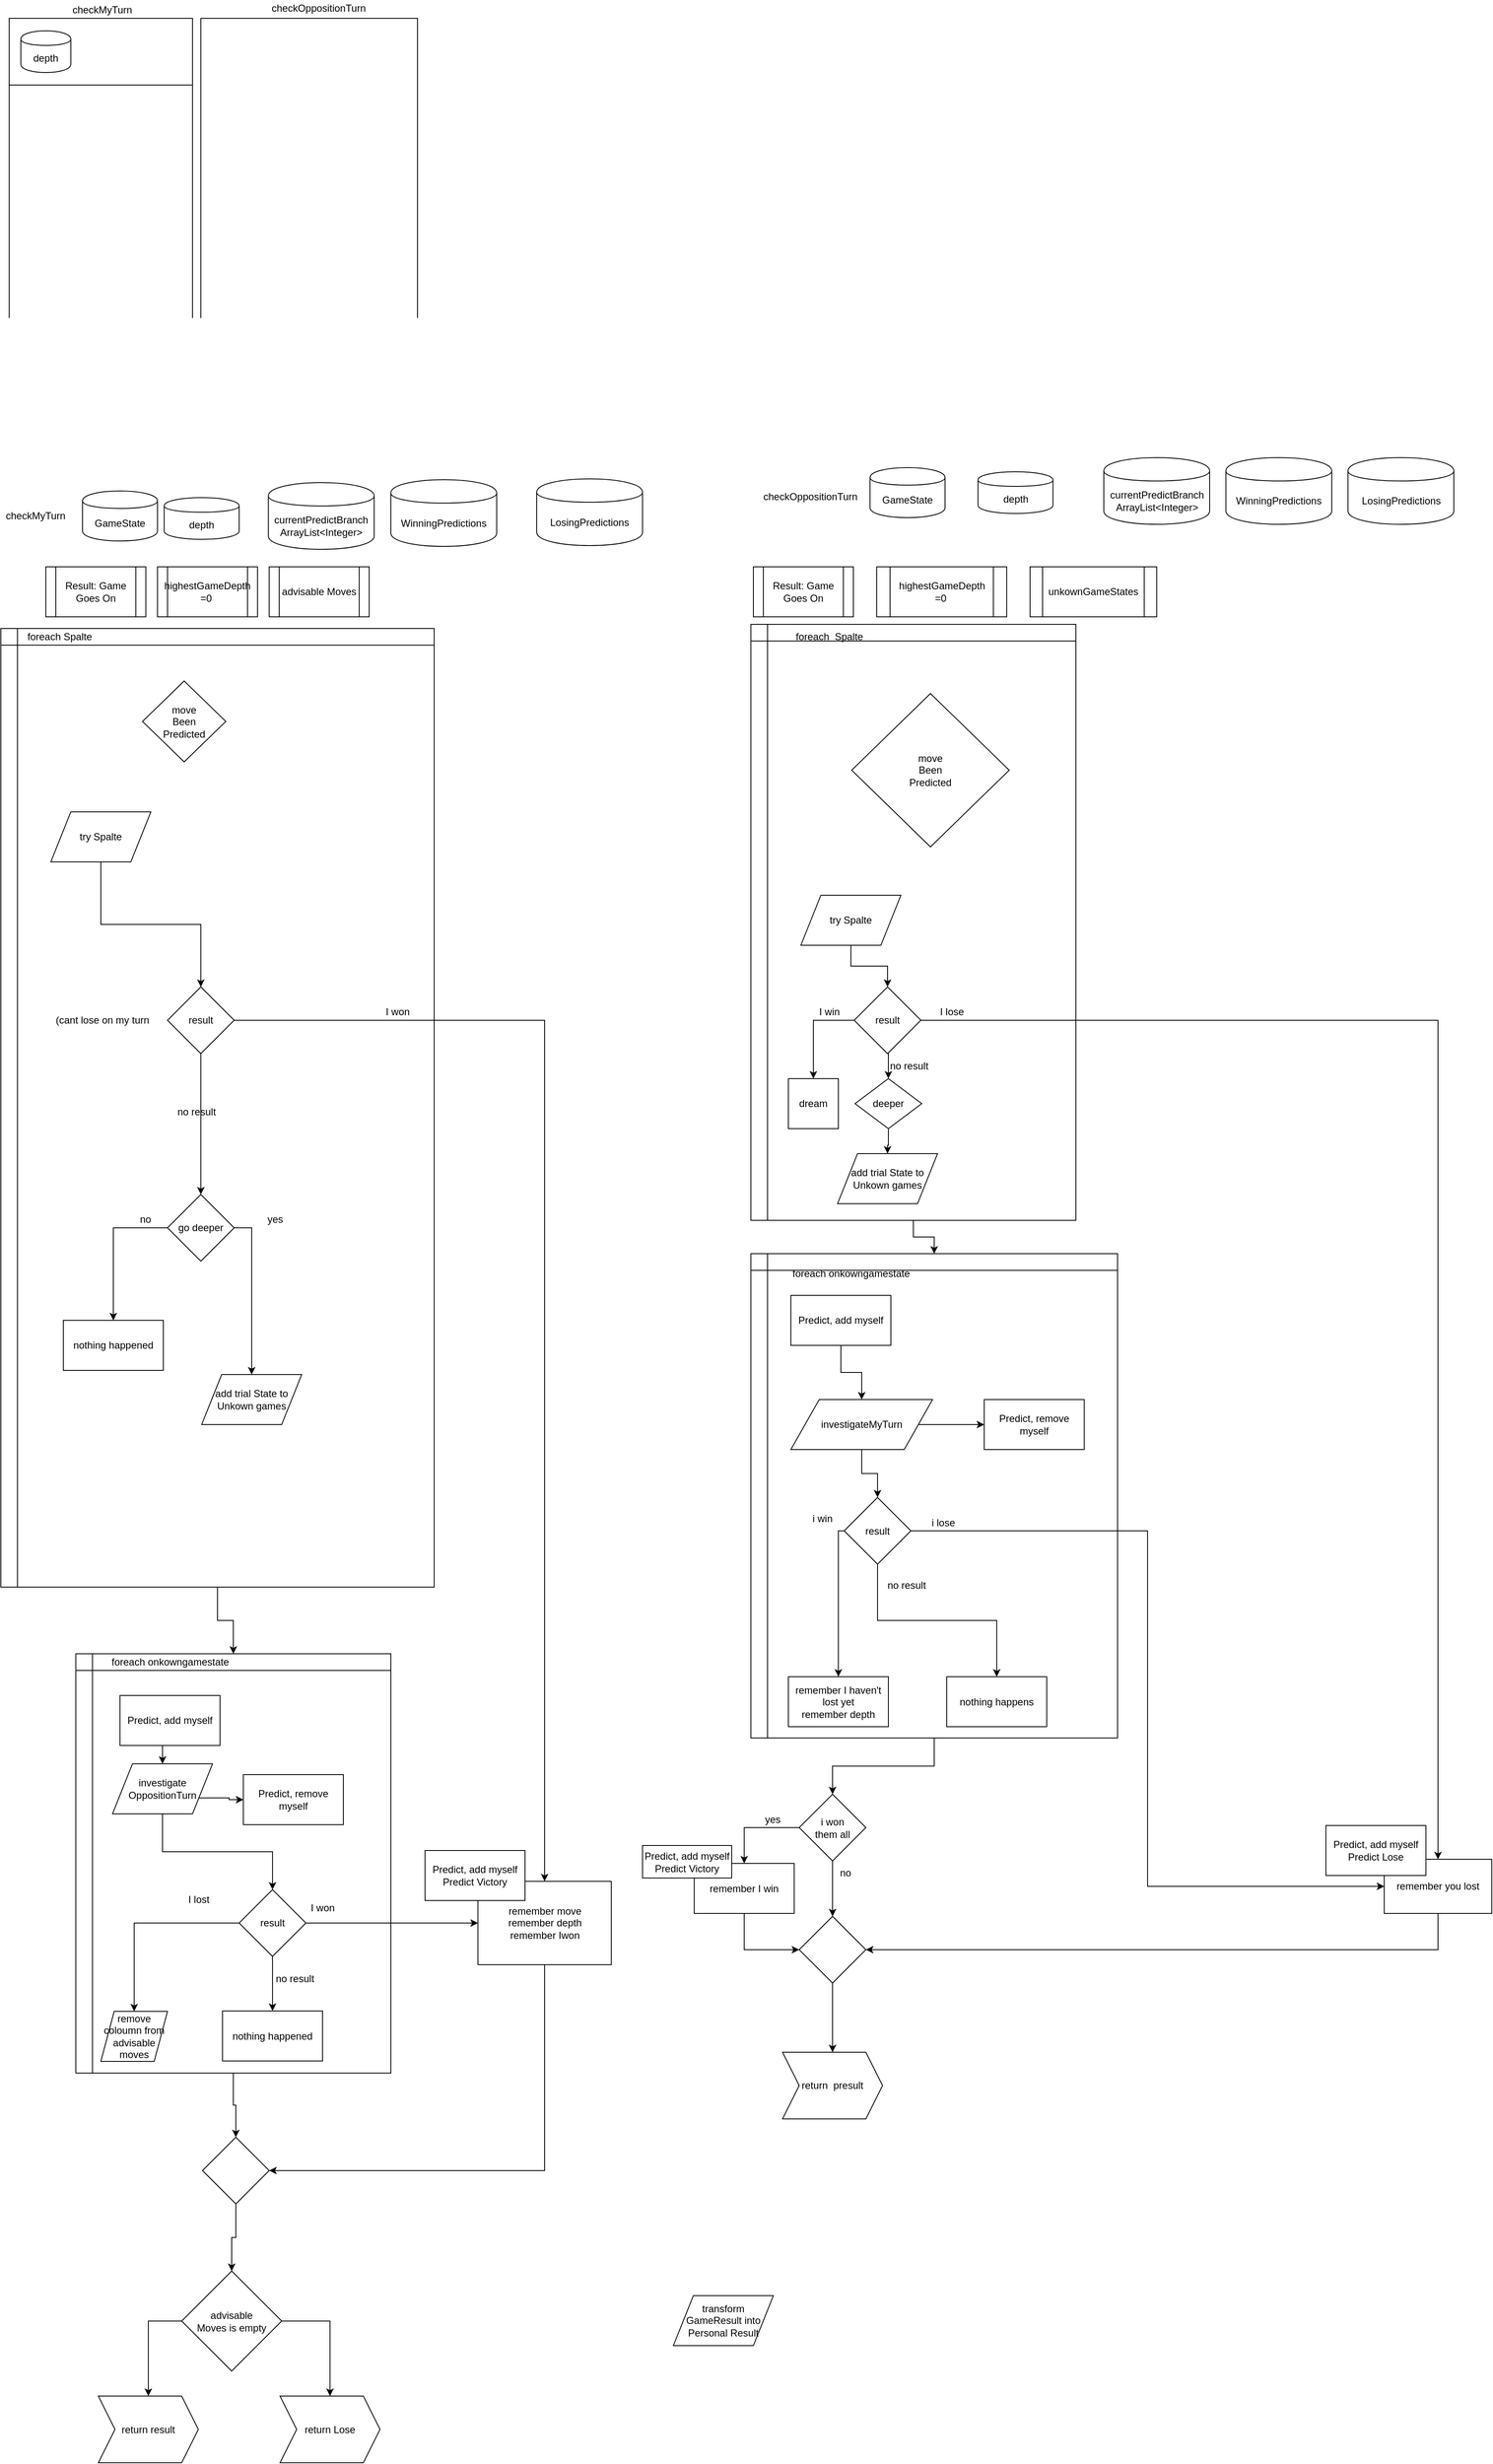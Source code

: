 <mxfile pages="1" version="11.2.5" type="device"><diagram id="gShisZ5ifkWp7L27cDCV" name="Page-1"><mxGraphModel dx="1806" dy="2019" grid="1" gridSize="10" guides="1" tooltips="1" connect="1" arrows="1" fold="1" page="1" pageScale="1" pageWidth="827" pageHeight="1169" math="0" shadow="0"><root><mxCell id="0"/><mxCell id="1" parent="0"/><mxCell id="UucRKfLBsHCbSjDMHjQo-34" style="edgeStyle=orthogonalEdgeStyle;rounded=0;orthogonalLoop=1;jettySize=auto;html=1;exitX=0.5;exitY=1;exitDx=0;exitDy=0;entryX=0.5;entryY=0;entryDx=0;entryDy=0;" edge="1" parent="1" source="UucRKfLBsHCbSjDMHjQo-25" target="UucRKfLBsHCbSjDMHjQo-32"><mxGeometry relative="1" as="geometry"/></mxCell><mxCell id="UucRKfLBsHCbSjDMHjQo-25" value="" style="shape=internalStorage;whiteSpace=wrap;html=1;backgroundOutline=1;" vertex="1" parent="1"><mxGeometry x="110" y="1640" width="378" height="503" as="geometry"/></mxCell><mxCell id="Svdsui_09YcRV4RlgcYX-1" value="" style="rounded=0;whiteSpace=wrap;html=1;" parent="1" vertex="1"><mxGeometry x="30" y="-322" width="220" height="400" as="geometry"/></mxCell><mxCell id="Svdsui_09YcRV4RlgcYX-6" value="" style="rounded=0;whiteSpace=wrap;html=1;" parent="1" vertex="1"><mxGeometry x="30" y="-322" width="220" height="80" as="geometry"/></mxCell><mxCell id="Svdsui_09YcRV4RlgcYX-2" value="" style="rounded=0;whiteSpace=wrap;html=1;" parent="1" vertex="1"><mxGeometry x="260" y="-322" width="260" height="400" as="geometry"/></mxCell><mxCell id="Svdsui_09YcRV4RlgcYX-3" value="checkMyTurn" style="text;html=1;resizable=0;points=[];autosize=1;align=left;verticalAlign=top;spacingTop=-4;" parent="1" vertex="1"><mxGeometry x="104" y="-342" width="90" height="20" as="geometry"/></mxCell><mxCell id="Svdsui_09YcRV4RlgcYX-4" value="checkOppositionTurn" style="text;html=1;resizable=0;points=[];autosize=1;align=left;verticalAlign=top;spacingTop=-4;" parent="1" vertex="1"><mxGeometry x="343" y="-344" width="130" height="20" as="geometry"/></mxCell><mxCell id="Svdsui_09YcRV4RlgcYX-5" value="depth" style="shape=cylinder;whiteSpace=wrap;html=1;boundedLbl=1;backgroundOutline=1;" parent="1" vertex="1"><mxGeometry x="44" y="-307" width="60" height="50" as="geometry"/></mxCell><mxCell id="Svdsui_09YcRV4RlgcYX-7" value="checkOppositionTurn" style="text;html=1;resizable=0;points=[];autosize=1;align=left;verticalAlign=top;spacingTop=-4;" parent="1" vertex="1"><mxGeometry x="933" y="242" width="130" height="20" as="geometry"/></mxCell><mxCell id="UucRKfLBsHCbSjDMHjQo-38" style="edgeStyle=orthogonalEdgeStyle;rounded=0;orthogonalLoop=1;jettySize=auto;html=1;exitX=0.5;exitY=1;exitDx=0;exitDy=0;entryX=0.5;entryY=0;entryDx=0;entryDy=0;" edge="1" parent="1" source="Svdsui_09YcRV4RlgcYX-8" target="UucRKfLBsHCbSjDMHjQo-25"><mxGeometry relative="1" as="geometry"/></mxCell><mxCell id="Svdsui_09YcRV4RlgcYX-8" value="" style="shape=internalStorage;whiteSpace=wrap;html=1;backgroundOutline=1;" parent="1" vertex="1"><mxGeometry x="20" y="410" width="520" height="1150" as="geometry"/></mxCell><mxCell id="Svdsui_09YcRV4RlgcYX-9" value="foreach Spalte" style="text;html=1;resizable=0;points=[];autosize=1;align=left;verticalAlign=top;spacingTop=-4;" parent="1" vertex="1"><mxGeometry x="50" y="410" width="90" height="20" as="geometry"/></mxCell><mxCell id="Svdsui_09YcRV4RlgcYX-11" value="GameState" style="shape=cylinder;whiteSpace=wrap;html=1;boundedLbl=1;backgroundOutline=1;" parent="1" vertex="1"><mxGeometry x="118" y="245" width="90" height="60" as="geometry"/></mxCell><mxCell id="Svdsui_09YcRV4RlgcYX-12" value="depth" style="shape=cylinder;whiteSpace=wrap;html=1;boundedLbl=1;backgroundOutline=1;" parent="1" vertex="1"><mxGeometry x="216" y="253" width="90" height="50" as="geometry"/></mxCell><mxCell id="Svdsui_09YcRV4RlgcYX-24" style="edgeStyle=orthogonalEdgeStyle;rounded=0;orthogonalLoop=1;jettySize=auto;html=1;exitX=0.5;exitY=1;exitDx=0;exitDy=0;entryX=0.5;entryY=0;entryDx=0;entryDy=0;" parent="1" source="Svdsui_09YcRV4RlgcYX-13" target="Svdsui_09YcRV4RlgcYX-14" edge="1"><mxGeometry relative="1" as="geometry"/></mxCell><mxCell id="Svdsui_09YcRV4RlgcYX-13" value="try Spalte" style="shape=parallelogram;perimeter=parallelogramPerimeter;whiteSpace=wrap;html=1;" parent="1" vertex="1"><mxGeometry x="80" y="630" width="120" height="60" as="geometry"/></mxCell><mxCell id="Svdsui_09YcRV4RlgcYX-22" style="edgeStyle=orthogonalEdgeStyle;rounded=0;orthogonalLoop=1;jettySize=auto;html=1;exitX=0.5;exitY=1;exitDx=0;exitDy=0;" parent="1" source="Svdsui_09YcRV4RlgcYX-14" target="Svdsui_09YcRV4RlgcYX-25" edge="1"><mxGeometry relative="1" as="geometry"><mxPoint x="260" y="1090" as="targetPoint"/></mxGeometry></mxCell><mxCell id="UucRKfLBsHCbSjDMHjQo-37" style="edgeStyle=orthogonalEdgeStyle;rounded=0;orthogonalLoop=1;jettySize=auto;html=1;exitX=1;exitY=0.5;exitDx=0;exitDy=0;" edge="1" parent="1" source="Svdsui_09YcRV4RlgcYX-14" target="UucRKfLBsHCbSjDMHjQo-27"><mxGeometry relative="1" as="geometry"/></mxCell><mxCell id="Svdsui_09YcRV4RlgcYX-14" value="result" style="rhombus;whiteSpace=wrap;html=1;" parent="1" vertex="1"><mxGeometry x="220" y="840" width="80" height="80" as="geometry"/></mxCell><mxCell id="Svdsui_09YcRV4RlgcYX-17" value="I won" style="text;html=1;resizable=0;points=[];autosize=1;align=left;verticalAlign=top;spacingTop=-4;" parent="1" vertex="1"><mxGeometry x="480" y="860" width="40" height="20" as="geometry"/></mxCell><mxCell id="Svdsui_09YcRV4RlgcYX-21" value="(cant lose on my turn" style="text;html=1;resizable=0;points=[];autosize=1;align=left;verticalAlign=top;spacingTop=-4;" parent="1" vertex="1"><mxGeometry x="84" y="870" width="130" height="20" as="geometry"/></mxCell><mxCell id="Svdsui_09YcRV4RlgcYX-23" value="no result" style="text;html=1;resizable=0;points=[];autosize=1;align=left;verticalAlign=top;spacingTop=-4;" parent="1" vertex="1"><mxGeometry x="230" y="980" width="60" height="20" as="geometry"/></mxCell><mxCell id="Svdsui_09YcRV4RlgcYX-29" style="edgeStyle=orthogonalEdgeStyle;rounded=0;orthogonalLoop=1;jettySize=auto;html=1;exitX=0;exitY=0.5;exitDx=0;exitDy=0;entryX=0.5;entryY=0;entryDx=0;entryDy=0;" parent="1" source="Svdsui_09YcRV4RlgcYX-25" target="Svdsui_09YcRV4RlgcYX-28" edge="1"><mxGeometry relative="1" as="geometry"/></mxCell><mxCell id="UucRKfLBsHCbSjDMHjQo-24" style="edgeStyle=orthogonalEdgeStyle;rounded=0;orthogonalLoop=1;jettySize=auto;html=1;exitX=1;exitY=0.5;exitDx=0;exitDy=0;entryX=0.5;entryY=0;entryDx=0;entryDy=0;" edge="1" parent="1" source="Svdsui_09YcRV4RlgcYX-25" target="UucRKfLBsHCbSjDMHjQo-23"><mxGeometry relative="1" as="geometry"/></mxCell><mxCell id="Svdsui_09YcRV4RlgcYX-25" value="go deeper" style="rhombus;whiteSpace=wrap;html=1;" parent="1" vertex="1"><mxGeometry x="220" y="1089" width="80" height="80" as="geometry"/></mxCell><mxCell id="Svdsui_09YcRV4RlgcYX-27" value="no" style="text;html=1;resizable=0;points=[];autosize=1;align=left;verticalAlign=top;spacingTop=-4;" parent="1" vertex="1"><mxGeometry x="185" y="1109" width="30" height="20" as="geometry"/></mxCell><mxCell id="Svdsui_09YcRV4RlgcYX-28" value="nothing happened" style="rounded=0;whiteSpace=wrap;html=1;" parent="1" vertex="1"><mxGeometry x="95" y="1240" width="120" height="60" as="geometry"/></mxCell><mxCell id="Svdsui_09YcRV4RlgcYX-32" value="yes" style="text;html=1;resizable=0;points=[];autosize=1;align=left;verticalAlign=top;spacingTop=-4;" parent="1" vertex="1"><mxGeometry x="338" y="1109" width="30" height="20" as="geometry"/></mxCell><mxCell id="Svdsui_09YcRV4RlgcYX-38" value="remove coloumn from advisable moves" style="shape=parallelogram;perimeter=parallelogramPerimeter;whiteSpace=wrap;html=1;" parent="1" vertex="1"><mxGeometry x="140" y="2069" width="80" height="60" as="geometry"/></mxCell><mxCell id="Svdsui_09YcRV4RlgcYX-46" value="transform GameResult into&lt;br&gt;Personal Result" style="shape=parallelogram;perimeter=parallelogramPerimeter;whiteSpace=wrap;html=1;" parent="1" vertex="1"><mxGeometry x="827" y="2410" width="120" height="60" as="geometry"/></mxCell><mxCell id="Svdsui_09YcRV4RlgcYX-47" value="Result: Game Goes On" style="shape=process;whiteSpace=wrap;html=1;backgroundOutline=1;" parent="1" vertex="1"><mxGeometry x="74" y="336" width="120" height="60" as="geometry"/></mxCell><mxCell id="Svdsui_09YcRV4RlgcYX-48" value="advisable Moves" style="shape=process;whiteSpace=wrap;html=1;backgroundOutline=1;" parent="1" vertex="1"><mxGeometry x="342" y="336" width="120" height="60" as="geometry"/></mxCell><mxCell id="Svdsui_09YcRV4RlgcYX-49" value="highestGameDepth =0&amp;nbsp;" style="shape=process;whiteSpace=wrap;html=1;backgroundOutline=1;" parent="1" vertex="1"><mxGeometry x="208" y="336" width="120" height="60" as="geometry"/></mxCell><mxCell id="Svdsui_09YcRV4RlgcYX-53" style="edgeStyle=orthogonalEdgeStyle;rounded=0;orthogonalLoop=1;jettySize=auto;html=1;exitX=1;exitY=0.5;exitDx=0;exitDy=0;entryX=0.5;entryY=0;entryDx=0;entryDy=0;" parent="1" source="Svdsui_09YcRV4RlgcYX-50" target="Svdsui_09YcRV4RlgcYX-52" edge="1"><mxGeometry relative="1" as="geometry"/></mxCell><mxCell id="Svdsui_09YcRV4RlgcYX-54" style="edgeStyle=orthogonalEdgeStyle;rounded=0;orthogonalLoop=1;jettySize=auto;html=1;exitX=0;exitY=0.5;exitDx=0;exitDy=0;" parent="1" source="Svdsui_09YcRV4RlgcYX-50" target="Svdsui_09YcRV4RlgcYX-51" edge="1"><mxGeometry relative="1" as="geometry"/></mxCell><mxCell id="Svdsui_09YcRV4RlgcYX-50" value="advisable&lt;br&gt;Moves is empty" style="rhombus;whiteSpace=wrap;html=1;" parent="1" vertex="1"><mxGeometry x="237" y="2380.5" width="120" height="120" as="geometry"/></mxCell><mxCell id="Svdsui_09YcRV4RlgcYX-51" value="return result" style="shape=step;perimeter=stepPerimeter;whiteSpace=wrap;html=1;fixedSize=1;" parent="1" vertex="1"><mxGeometry x="137" y="2530.5" width="120" height="80" as="geometry"/></mxCell><mxCell id="Svdsui_09YcRV4RlgcYX-52" value="return Lose" style="shape=step;perimeter=stepPerimeter;whiteSpace=wrap;html=1;fixedSize=1;" parent="1" vertex="1"><mxGeometry x="355" y="2530.5" width="120" height="80" as="geometry"/></mxCell><mxCell id="Svdsui_09YcRV4RlgcYX-59" value="checkMyTurn" style="text;html=1;resizable=0;points=[];autosize=1;align=left;verticalAlign=top;spacingTop=-4;" parent="1" vertex="1"><mxGeometry x="24" y="265" width="90" height="20" as="geometry"/></mxCell><mxCell id="Svdsui_09YcRV4RlgcYX-60" value="GameState" style="shape=cylinder;whiteSpace=wrap;html=1;boundedLbl=1;backgroundOutline=1;" parent="1" vertex="1"><mxGeometry x="1063" y="217" width="90" height="60" as="geometry"/></mxCell><mxCell id="Svdsui_09YcRV4RlgcYX-61" value="depth" style="shape=cylinder;whiteSpace=wrap;html=1;boundedLbl=1;backgroundOutline=1;" parent="1" vertex="1"><mxGeometry x="1192.5" y="222" width="90" height="50" as="geometry"/></mxCell><mxCell id="Svdsui_09YcRV4RlgcYX-62" value="Result: Game Goes On" style="shape=process;whiteSpace=wrap;html=1;backgroundOutline=1;" parent="1" vertex="1"><mxGeometry x="923" y="336" width="120" height="60" as="geometry"/></mxCell><mxCell id="Svdsui_09YcRV4RlgcYX-63" value="unkownGameStates" style="shape=process;whiteSpace=wrap;html=1;backgroundOutline=1;" parent="1" vertex="1"><mxGeometry x="1255" y="336" width="152" height="60" as="geometry"/></mxCell><mxCell id="Svdsui_09YcRV4RlgcYX-64" value="highestGameDepth =0&amp;nbsp;" style="shape=process;whiteSpace=wrap;html=1;backgroundOutline=1;" parent="1" vertex="1"><mxGeometry x="1071" y="336" width="156" height="60" as="geometry"/></mxCell><mxCell id="UucRKfLBsHCbSjDMHjQo-52" style="edgeStyle=orthogonalEdgeStyle;rounded=0;orthogonalLoop=1;jettySize=auto;html=1;exitX=0.5;exitY=1;exitDx=0;exitDy=0;" edge="1" parent="1" source="Svdsui_09YcRV4RlgcYX-65" target="Svdsui_09YcRV4RlgcYX-81"><mxGeometry relative="1" as="geometry"/></mxCell><mxCell id="Svdsui_09YcRV4RlgcYX-65" value="" style="shape=internalStorage;whiteSpace=wrap;html=1;backgroundOutline=1;" parent="1" vertex="1"><mxGeometry x="920" y="405" width="390" height="715" as="geometry"/></mxCell><mxCell id="Svdsui_09YcRV4RlgcYX-66" value="foreach&amp;nbsp; Spalte" style="text;html=1;resizable=0;points=[];autosize=1;align=left;verticalAlign=top;spacingTop=-4;" parent="1" vertex="1"><mxGeometry x="972" y="410" width="100" height="20" as="geometry"/></mxCell><mxCell id="Svdsui_09YcRV4RlgcYX-69" style="edgeStyle=orthogonalEdgeStyle;rounded=0;orthogonalLoop=1;jettySize=auto;html=1;exitX=0.5;exitY=1;exitDx=0;exitDy=0;entryX=0.5;entryY=0;entryDx=0;entryDy=0;" parent="1" source="Svdsui_09YcRV4RlgcYX-67" target="Svdsui_09YcRV4RlgcYX-68" edge="1"><mxGeometry relative="1" as="geometry"/></mxCell><mxCell id="Svdsui_09YcRV4RlgcYX-67" value="try Spalte" style="shape=parallelogram;perimeter=parallelogramPerimeter;whiteSpace=wrap;html=1;" parent="1" vertex="1"><mxGeometry x="980" y="730" width="120" height="60" as="geometry"/></mxCell><mxCell id="Svdsui_09YcRV4RlgcYX-75" style="edgeStyle=orthogonalEdgeStyle;rounded=0;orthogonalLoop=1;jettySize=auto;html=1;exitX=0;exitY=0.5;exitDx=0;exitDy=0;entryX=0.5;entryY=0;entryDx=0;entryDy=0;" parent="1" source="Svdsui_09YcRV4RlgcYX-68" target="Svdsui_09YcRV4RlgcYX-74" edge="1"><mxGeometry relative="1" as="geometry"/></mxCell><mxCell id="Svdsui_09YcRV4RlgcYX-78" style="edgeStyle=orthogonalEdgeStyle;rounded=0;orthogonalLoop=1;jettySize=auto;html=1;exitX=1;exitY=0.5;exitDx=0;exitDy=0;entryX=0.5;entryY=0;entryDx=0;entryDy=0;" parent="1" source="Svdsui_09YcRV4RlgcYX-68" target="Svdsui_09YcRV4RlgcYX-77" edge="1"><mxGeometry relative="1" as="geometry"/></mxCell><mxCell id="UucRKfLBsHCbSjDMHjQo-47" style="edgeStyle=orthogonalEdgeStyle;rounded=0;orthogonalLoop=1;jettySize=auto;html=1;exitX=0.5;exitY=1;exitDx=0;exitDy=0;entryX=0.5;entryY=0;entryDx=0;entryDy=0;" edge="1" parent="1" source="Svdsui_09YcRV4RlgcYX-68" target="UucRKfLBsHCbSjDMHjQo-46"><mxGeometry relative="1" as="geometry"/></mxCell><mxCell id="Svdsui_09YcRV4RlgcYX-68" value="result" style="rhombus;whiteSpace=wrap;html=1;" parent="1" vertex="1"><mxGeometry x="1044" y="840" width="80" height="80" as="geometry"/></mxCell><mxCell id="Svdsui_09YcRV4RlgcYX-70" value="add trial State to Unkown games" style="shape=parallelogram;perimeter=parallelogramPerimeter;whiteSpace=wrap;html=1;" parent="1" vertex="1"><mxGeometry x="1024" y="1040" width="120" height="60" as="geometry"/></mxCell><mxCell id="Svdsui_09YcRV4RlgcYX-72" value="no result" style="text;html=1;resizable=0;points=[];autosize=1;align=left;verticalAlign=top;spacingTop=-4;" parent="1" vertex="1"><mxGeometry x="1085" y="925" width="60" height="20" as="geometry"/></mxCell><mxCell id="Svdsui_09YcRV4RlgcYX-74" value="dream" style="whiteSpace=wrap;html=1;aspect=fixed;" parent="1" vertex="1"><mxGeometry x="965" y="950" width="60" height="60" as="geometry"/></mxCell><mxCell id="Svdsui_09YcRV4RlgcYX-76" value="I win" style="text;html=1;resizable=0;points=[];autosize=1;align=left;verticalAlign=top;spacingTop=-4;" parent="1" vertex="1"><mxGeometry x="1000" y="860" width="40" height="20" as="geometry"/></mxCell><mxCell id="UucRKfLBsHCbSjDMHjQo-50" style="edgeStyle=orthogonalEdgeStyle;rounded=0;orthogonalLoop=1;jettySize=auto;html=1;exitX=0.5;exitY=1;exitDx=0;exitDy=0;entryX=1;entryY=0.5;entryDx=0;entryDy=0;" edge="1" parent="1" source="Svdsui_09YcRV4RlgcYX-77" target="Svdsui_09YcRV4RlgcYX-112"><mxGeometry relative="1" as="geometry"/></mxCell><mxCell id="Svdsui_09YcRV4RlgcYX-77" value="remember you lost" style="rounded=0;whiteSpace=wrap;html=1;" parent="1" vertex="1"><mxGeometry x="1680" y="1886.5" width="129" height="65" as="geometry"/></mxCell><mxCell id="Svdsui_09YcRV4RlgcYX-79" value="I lose" style="text;html=1;resizable=0;points=[];autosize=1;align=left;verticalAlign=top;spacingTop=-4;" parent="1" vertex="1"><mxGeometry x="1145" y="860" width="40" height="20" as="geometry"/></mxCell><mxCell id="UucRKfLBsHCbSjDMHjQo-60" style="edgeStyle=orthogonalEdgeStyle;rounded=0;orthogonalLoop=1;jettySize=auto;html=1;exitX=0.5;exitY=1;exitDx=0;exitDy=0;entryX=0.5;entryY=0;entryDx=0;entryDy=0;" edge="1" parent="1" source="Svdsui_09YcRV4RlgcYX-81" target="Svdsui_09YcRV4RlgcYX-103"><mxGeometry relative="1" as="geometry"/></mxCell><mxCell id="Svdsui_09YcRV4RlgcYX-81" value="" style="shape=internalStorage;whiteSpace=wrap;html=1;backgroundOutline=1;" parent="1" vertex="1"><mxGeometry x="920" y="1160" width="440" height="581" as="geometry"/></mxCell><mxCell id="Svdsui_09YcRV4RlgcYX-83" value="foreach onkowngamestate" style="text;html=1;resizable=0;points=[];autosize=1;align=left;verticalAlign=top;spacingTop=-4;" parent="1" vertex="1"><mxGeometry x="968" y="1173.5" width="160" height="20" as="geometry"/></mxCell><mxCell id="Svdsui_09YcRV4RlgcYX-86" style="edgeStyle=orthogonalEdgeStyle;rounded=0;orthogonalLoop=1;jettySize=auto;html=1;exitX=0.5;exitY=1;exitDx=0;exitDy=0;entryX=0.5;entryY=0;entryDx=0;entryDy=0;" parent="1" source="Svdsui_09YcRV4RlgcYX-84" target="Svdsui_09YcRV4RlgcYX-85" edge="1"><mxGeometry relative="1" as="geometry"/></mxCell><mxCell id="UucRKfLBsHCbSjDMHjQo-69" style="edgeStyle=orthogonalEdgeStyle;rounded=0;orthogonalLoop=1;jettySize=auto;html=1;exitX=1;exitY=0.5;exitDx=0;exitDy=0;" edge="1" parent="1" source="Svdsui_09YcRV4RlgcYX-84" target="UucRKfLBsHCbSjDMHjQo-67"><mxGeometry relative="1" as="geometry"/></mxCell><mxCell id="Svdsui_09YcRV4RlgcYX-84" value="investigateMyTurn" style="shape=parallelogram;perimeter=parallelogramPerimeter;whiteSpace=wrap;html=1;" parent="1" vertex="1"><mxGeometry x="968" y="1335" width="170" height="60" as="geometry"/></mxCell><mxCell id="Svdsui_09YcRV4RlgcYX-91" style="edgeStyle=orthogonalEdgeStyle;rounded=0;orthogonalLoop=1;jettySize=auto;html=1;exitX=0;exitY=0.5;exitDx=0;exitDy=0;entryX=0.5;entryY=0;entryDx=0;entryDy=0;" parent="1" source="Svdsui_09YcRV4RlgcYX-85" target="Svdsui_09YcRV4RlgcYX-87" edge="1"><mxGeometry relative="1" as="geometry"><Array as="points"><mxPoint x="1025" y="1492.5"/></Array></mxGeometry></mxCell><mxCell id="Svdsui_09YcRV4RlgcYX-98" style="edgeStyle=orthogonalEdgeStyle;rounded=0;orthogonalLoop=1;jettySize=auto;html=1;exitX=0.5;exitY=1;exitDx=0;exitDy=0;entryX=0.5;entryY=0;entryDx=0;entryDy=0;" parent="1" source="Svdsui_09YcRV4RlgcYX-85" target="Svdsui_09YcRV4RlgcYX-95" edge="1"><mxGeometry relative="1" as="geometry"/></mxCell><mxCell id="UucRKfLBsHCbSjDMHjQo-58" style="edgeStyle=orthogonalEdgeStyle;rounded=0;orthogonalLoop=1;jettySize=auto;html=1;exitX=1;exitY=0.5;exitDx=0;exitDy=0;entryX=0;entryY=0.5;entryDx=0;entryDy=0;" edge="1" parent="1" source="Svdsui_09YcRV4RlgcYX-85" target="Svdsui_09YcRV4RlgcYX-77"><mxGeometry relative="1" as="geometry"/></mxCell><mxCell id="Svdsui_09YcRV4RlgcYX-85" value="result" style="rhombus;whiteSpace=wrap;html=1;" parent="1" vertex="1"><mxGeometry x="1032" y="1452.5" width="80" height="80" as="geometry"/></mxCell><mxCell id="Svdsui_09YcRV4RlgcYX-87" value="remember I haven't lost yet&lt;br&gt;remember depth" style="rounded=0;whiteSpace=wrap;html=1;" parent="1" vertex="1"><mxGeometry x="965" y="1667.5" width="120" height="60" as="geometry"/></mxCell><mxCell id="Svdsui_09YcRV4RlgcYX-89" value="i win" style="text;html=1;resizable=0;points=[];autosize=1;align=left;verticalAlign=top;spacingTop=-4;" parent="1" vertex="1"><mxGeometry x="992" y="1467.5" width="40" height="20" as="geometry"/></mxCell><mxCell id="Svdsui_09YcRV4RlgcYX-94" value="i lose" style="text;html=1;resizable=0;points=[];autosize=1;align=left;verticalAlign=top;spacingTop=-4;" parent="1" vertex="1"><mxGeometry x="1135" y="1472.5" width="40" height="20" as="geometry"/></mxCell><mxCell id="Svdsui_09YcRV4RlgcYX-95" value="nothing happens" style="rounded=0;whiteSpace=wrap;html=1;" parent="1" vertex="1"><mxGeometry x="1155" y="1667.5" width="120" height="60" as="geometry"/></mxCell><mxCell id="Svdsui_09YcRV4RlgcYX-97" value="no result&lt;br&gt;" style="text;html=1;resizable=0;points=[];autosize=1;align=left;verticalAlign=top;spacingTop=-4;" parent="1" vertex="1"><mxGeometry x="1082" y="1547.5" width="60" height="20" as="geometry"/></mxCell><mxCell id="UucRKfLBsHCbSjDMHjQo-55" style="edgeStyle=orthogonalEdgeStyle;rounded=0;orthogonalLoop=1;jettySize=auto;html=1;exitX=0;exitY=0.5;exitDx=0;exitDy=0;entryX=0.5;entryY=0;entryDx=0;entryDy=0;" edge="1" parent="1" source="Svdsui_09YcRV4RlgcYX-103" target="Svdsui_09YcRV4RlgcYX-109"><mxGeometry relative="1" as="geometry"/></mxCell><mxCell id="UucRKfLBsHCbSjDMHjQo-63" style="edgeStyle=orthogonalEdgeStyle;rounded=0;orthogonalLoop=1;jettySize=auto;html=1;exitX=0.5;exitY=1;exitDx=0;exitDy=0;entryX=0.5;entryY=0;entryDx=0;entryDy=0;" edge="1" parent="1" source="Svdsui_09YcRV4RlgcYX-103" target="Svdsui_09YcRV4RlgcYX-112"><mxGeometry relative="1" as="geometry"/></mxCell><mxCell id="Svdsui_09YcRV4RlgcYX-103" value="i won &lt;br&gt;them all" style="rhombus;whiteSpace=wrap;html=1;" parent="1" vertex="1"><mxGeometry x="978" y="1808.5" width="80" height="80" as="geometry"/></mxCell><mxCell id="UucRKfLBsHCbSjDMHjQo-56" style="edgeStyle=orthogonalEdgeStyle;rounded=0;orthogonalLoop=1;jettySize=auto;html=1;exitX=0.5;exitY=1;exitDx=0;exitDy=0;entryX=0;entryY=0.5;entryDx=0;entryDy=0;" edge="1" parent="1" source="Svdsui_09YcRV4RlgcYX-109" target="Svdsui_09YcRV4RlgcYX-112"><mxGeometry relative="1" as="geometry"/></mxCell><mxCell id="Svdsui_09YcRV4RlgcYX-109" value="remember I win" style="rounded=0;whiteSpace=wrap;html=1;" parent="1" vertex="1"><mxGeometry x="852" y="1891.5" width="120" height="60" as="geometry"/></mxCell><mxCell id="Svdsui_09YcRV4RlgcYX-111" value="yes" style="text;html=1;resizable=0;points=[];autosize=1;align=left;verticalAlign=top;spacingTop=-4;" parent="1" vertex="1"><mxGeometry x="935" y="1828.5" width="30" height="20" as="geometry"/></mxCell><mxCell id="Svdsui_09YcRV4RlgcYX-117" style="edgeStyle=orthogonalEdgeStyle;rounded=0;orthogonalLoop=1;jettySize=auto;html=1;exitX=0.5;exitY=1;exitDx=0;exitDy=0;entryX=0.5;entryY=0;entryDx=0;entryDy=0;" parent="1" source="Svdsui_09YcRV4RlgcYX-112" target="Svdsui_09YcRV4RlgcYX-116" edge="1"><mxGeometry relative="1" as="geometry"/></mxCell><mxCell id="Svdsui_09YcRV4RlgcYX-112" value="" style="rhombus;whiteSpace=wrap;html=1;" parent="1" vertex="1"><mxGeometry x="978" y="1955" width="80" height="80" as="geometry"/></mxCell><mxCell id="Svdsui_09YcRV4RlgcYX-116" value="return&amp;nbsp; presult" style="shape=step;perimeter=stepPerimeter;whiteSpace=wrap;html=1;fixedSize=1;" parent="1" vertex="1"><mxGeometry x="958" y="2118" width="120" height="80" as="geometry"/></mxCell><mxCell id="UucRKfLBsHCbSjDMHjQo-1" value="WinningPredictions" style="shape=cylinder;whiteSpace=wrap;html=1;boundedLbl=1;backgroundOutline=1;" vertex="1" parent="1"><mxGeometry x="488" y="231.5" width="127" height="80" as="geometry"/></mxCell><mxCell id="UucRKfLBsHCbSjDMHjQo-2" value="LosingPredictions" style="shape=cylinder;whiteSpace=wrap;html=1;boundedLbl=1;backgroundOutline=1;" vertex="1" parent="1"><mxGeometry x="663" y="230.5" width="127" height="80" as="geometry"/></mxCell><mxCell id="UucRKfLBsHCbSjDMHjQo-3" value="move&lt;br&gt;Been&lt;br&gt;Predicted" style="rhombus;whiteSpace=wrap;html=1;" vertex="1" parent="1"><mxGeometry x="190" y="473" width="100" height="97" as="geometry"/></mxCell><mxCell id="UucRKfLBsHCbSjDMHjQo-4" value="currentPredictBranch&lt;br&gt;ArrayList&amp;lt;Integer&amp;gt;" style="shape=cylinder;whiteSpace=wrap;html=1;boundedLbl=1;backgroundOutline=1;" vertex="1" parent="1"><mxGeometry x="341" y="235" width="127" height="80" as="geometry"/></mxCell><mxCell id="UucRKfLBsHCbSjDMHjQo-40" style="edgeStyle=orthogonalEdgeStyle;rounded=0;orthogonalLoop=1;jettySize=auto;html=1;exitX=0.5;exitY=1;exitDx=0;exitDy=0;entryX=0.5;entryY=0;entryDx=0;entryDy=0;" edge="1" parent="1" source="UucRKfLBsHCbSjDMHjQo-6" target="UucRKfLBsHCbSjDMHjQo-15"><mxGeometry relative="1" as="geometry"/></mxCell><mxCell id="UucRKfLBsHCbSjDMHjQo-6" value="Predict, add myself" style="rounded=0;whiteSpace=wrap;html=1;" vertex="1" parent="1"><mxGeometry x="163" y="1690" width="120" height="60" as="geometry"/></mxCell><mxCell id="UucRKfLBsHCbSjDMHjQo-9" value="WinningPredictions" style="shape=cylinder;whiteSpace=wrap;html=1;boundedLbl=1;backgroundOutline=1;" vertex="1" parent="1"><mxGeometry x="1490" y="205" width="127" height="80" as="geometry"/></mxCell><mxCell id="UucRKfLBsHCbSjDMHjQo-10" value="LosingPredictions" style="shape=cylinder;whiteSpace=wrap;html=1;boundedLbl=1;backgroundOutline=1;" vertex="1" parent="1"><mxGeometry x="1636.5" y="205" width="127" height="80" as="geometry"/></mxCell><mxCell id="UucRKfLBsHCbSjDMHjQo-11" value="currentPredictBranch&lt;br&gt;ArrayList&amp;lt;Integer&amp;gt;" style="shape=cylinder;whiteSpace=wrap;html=1;boundedLbl=1;backgroundOutline=1;" vertex="1" parent="1"><mxGeometry x="1343.5" y="205" width="127" height="80" as="geometry"/></mxCell><mxCell id="UucRKfLBsHCbSjDMHjQo-12" value="move&lt;br&gt;Been&lt;br&gt;Predicted" style="rhombus;whiteSpace=wrap;html=1;" vertex="1" parent="1"><mxGeometry x="1041" y="488" width="189" height="184" as="geometry"/></mxCell><mxCell id="UucRKfLBsHCbSjDMHjQo-43" style="edgeStyle=orthogonalEdgeStyle;rounded=0;orthogonalLoop=1;jettySize=auto;html=1;exitX=0.5;exitY=1;exitDx=0;exitDy=0;entryX=0.5;entryY=0;entryDx=0;entryDy=0;" edge="1" parent="1" source="UucRKfLBsHCbSjDMHjQo-15" target="UucRKfLBsHCbSjDMHjQo-18"><mxGeometry relative="1" as="geometry"/></mxCell><mxCell id="UucRKfLBsHCbSjDMHjQo-44" style="edgeStyle=orthogonalEdgeStyle;rounded=0;orthogonalLoop=1;jettySize=auto;html=1;exitX=1;exitY=0.75;exitDx=0;exitDy=0;" edge="1" parent="1" source="UucRKfLBsHCbSjDMHjQo-15" target="UucRKfLBsHCbSjDMHjQo-39"><mxGeometry relative="1" as="geometry"/></mxCell><mxCell id="UucRKfLBsHCbSjDMHjQo-15" value="investigate OppositionTurn" style="shape=parallelogram;perimeter=parallelogramPerimeter;whiteSpace=wrap;html=1;" vertex="1" parent="1"><mxGeometry x="154" y="1772" width="120" height="60" as="geometry"/></mxCell><mxCell id="UucRKfLBsHCbSjDMHjQo-17" style="edgeStyle=orthogonalEdgeStyle;rounded=0;orthogonalLoop=1;jettySize=auto;html=1;exitX=0.5;exitY=1;exitDx=0;exitDy=0;entryX=0.5;entryY=0;entryDx=0;entryDy=0;" edge="1" parent="1" source="UucRKfLBsHCbSjDMHjQo-18" target="UucRKfLBsHCbSjDMHjQo-21"><mxGeometry relative="1" as="geometry"/></mxCell><mxCell id="UucRKfLBsHCbSjDMHjQo-28" style="edgeStyle=orthogonalEdgeStyle;rounded=0;orthogonalLoop=1;jettySize=auto;html=1;exitX=1;exitY=0.5;exitDx=0;exitDy=0;entryX=0;entryY=0.5;entryDx=0;entryDy=0;" edge="1" parent="1" source="UucRKfLBsHCbSjDMHjQo-18" target="UucRKfLBsHCbSjDMHjQo-27"><mxGeometry relative="1" as="geometry"/></mxCell><mxCell id="UucRKfLBsHCbSjDMHjQo-31" style="edgeStyle=orthogonalEdgeStyle;rounded=0;orthogonalLoop=1;jettySize=auto;html=1;exitX=0;exitY=0.5;exitDx=0;exitDy=0;entryX=0.5;entryY=0;entryDx=0;entryDy=0;" edge="1" parent="1" source="UucRKfLBsHCbSjDMHjQo-18" target="Svdsui_09YcRV4RlgcYX-38"><mxGeometry relative="1" as="geometry"/></mxCell><mxCell id="UucRKfLBsHCbSjDMHjQo-18" value="result" style="rhombus;whiteSpace=wrap;html=1;" vertex="1" parent="1"><mxGeometry x="306" y="1923" width="80" height="80" as="geometry"/></mxCell><mxCell id="UucRKfLBsHCbSjDMHjQo-19" value="I won" style="text;html=1;resizable=0;points=[];autosize=1;align=left;verticalAlign=top;spacingTop=-4;" vertex="1" parent="1"><mxGeometry x="390" y="1935" width="40" height="20" as="geometry"/></mxCell><mxCell id="UucRKfLBsHCbSjDMHjQo-20" value="I lost" style="text;html=1;resizable=0;points=[];autosize=1;align=left;verticalAlign=top;spacingTop=-4;" vertex="1" parent="1"><mxGeometry x="243" y="1925" width="40" height="20" as="geometry"/></mxCell><mxCell id="UucRKfLBsHCbSjDMHjQo-21" value="nothing happened" style="rounded=0;whiteSpace=wrap;html=1;" vertex="1" parent="1"><mxGeometry x="286" y="2068.5" width="120" height="60" as="geometry"/></mxCell><mxCell id="UucRKfLBsHCbSjDMHjQo-22" value="no result" style="text;html=1;resizable=0;points=[];autosize=1;align=left;verticalAlign=top;spacingTop=-4;" vertex="1" parent="1"><mxGeometry x="348" y="2020" width="60" height="20" as="geometry"/></mxCell><mxCell id="UucRKfLBsHCbSjDMHjQo-23" value="add trial State to Unkown games" style="shape=parallelogram;perimeter=parallelogramPerimeter;whiteSpace=wrap;html=1;" vertex="1" parent="1"><mxGeometry x="261" y="1305" width="120" height="60" as="geometry"/></mxCell><mxCell id="UucRKfLBsHCbSjDMHjQo-26" value="foreach onkowngamestate" style="text;html=1;resizable=0;points=[];autosize=1;align=left;verticalAlign=top;spacingTop=-4;" vertex="1" parent="1"><mxGeometry x="151" y="1640" width="160" height="20" as="geometry"/></mxCell><mxCell id="UucRKfLBsHCbSjDMHjQo-35" style="edgeStyle=orthogonalEdgeStyle;rounded=0;orthogonalLoop=1;jettySize=auto;html=1;exitX=0.5;exitY=1;exitDx=0;exitDy=0;entryX=1;entryY=0.5;entryDx=0;entryDy=0;" edge="1" parent="1" source="UucRKfLBsHCbSjDMHjQo-27" target="UucRKfLBsHCbSjDMHjQo-32"><mxGeometry relative="1" as="geometry"/></mxCell><mxCell id="UucRKfLBsHCbSjDMHjQo-27" value="remember move&lt;br&gt;remember depth&lt;br&gt;remember Iwon" style="rounded=0;whiteSpace=wrap;html=1;" vertex="1" parent="1"><mxGeometry x="592.5" y="1913" width="160" height="100" as="geometry"/></mxCell><mxCell id="UucRKfLBsHCbSjDMHjQo-33" style="edgeStyle=orthogonalEdgeStyle;rounded=0;orthogonalLoop=1;jettySize=auto;html=1;exitX=0.5;exitY=1;exitDx=0;exitDy=0;entryX=0.5;entryY=0;entryDx=0;entryDy=0;" edge="1" parent="1" source="UucRKfLBsHCbSjDMHjQo-32" target="Svdsui_09YcRV4RlgcYX-50"><mxGeometry relative="1" as="geometry"/></mxCell><mxCell id="UucRKfLBsHCbSjDMHjQo-32" value="" style="rhombus;whiteSpace=wrap;html=1;" vertex="1" parent="1"><mxGeometry x="262" y="2220" width="80" height="80" as="geometry"/></mxCell><mxCell id="UucRKfLBsHCbSjDMHjQo-39" value="Predict, remove myself" style="rounded=0;whiteSpace=wrap;html=1;" vertex="1" parent="1"><mxGeometry x="311" y="1785" width="120" height="60" as="geometry"/></mxCell><mxCell id="UucRKfLBsHCbSjDMHjQo-45" value="Predict, add myself&lt;br&gt;Predict Victory" style="rounded=0;whiteSpace=wrap;html=1;" vertex="1" parent="1"><mxGeometry x="529" y="1876" width="120" height="60" as="geometry"/></mxCell><mxCell id="UucRKfLBsHCbSjDMHjQo-48" style="edgeStyle=orthogonalEdgeStyle;rounded=0;orthogonalLoop=1;jettySize=auto;html=1;exitX=0.5;exitY=1;exitDx=0;exitDy=0;" edge="1" parent="1" source="UucRKfLBsHCbSjDMHjQo-46" target="Svdsui_09YcRV4RlgcYX-70"><mxGeometry relative="1" as="geometry"/></mxCell><mxCell id="UucRKfLBsHCbSjDMHjQo-46" value="deeper" style="rhombus;whiteSpace=wrap;html=1;" vertex="1" parent="1"><mxGeometry x="1045" y="950" width="80" height="60" as="geometry"/></mxCell><mxCell id="UucRKfLBsHCbSjDMHjQo-62" value="no" style="text;html=1;resizable=0;points=[];autosize=1;align=left;verticalAlign=top;spacingTop=-4;" vertex="1" parent="1"><mxGeometry x="1025" y="1893" width="30" height="20" as="geometry"/></mxCell><mxCell id="UucRKfLBsHCbSjDMHjQo-64" value="Predict, add myself&lt;br&gt;Predict Victory" style="rounded=0;whiteSpace=wrap;html=1;" vertex="1" parent="1"><mxGeometry x="790" y="1870" width="107" height="39" as="geometry"/></mxCell><mxCell id="UucRKfLBsHCbSjDMHjQo-65" value="Predict, add myself&lt;br&gt;Predict Lose" style="rounded=0;whiteSpace=wrap;html=1;" vertex="1" parent="1"><mxGeometry x="1610" y="1846" width="120" height="60" as="geometry"/></mxCell><mxCell id="UucRKfLBsHCbSjDMHjQo-68" style="edgeStyle=orthogonalEdgeStyle;rounded=0;orthogonalLoop=1;jettySize=auto;html=1;exitX=0.5;exitY=1;exitDx=0;exitDy=0;" edge="1" parent="1" source="UucRKfLBsHCbSjDMHjQo-66" target="Svdsui_09YcRV4RlgcYX-84"><mxGeometry relative="1" as="geometry"/></mxCell><mxCell id="UucRKfLBsHCbSjDMHjQo-66" value="Predict, add myself" style="rounded=0;whiteSpace=wrap;html=1;" vertex="1" parent="1"><mxGeometry x="968" y="1210" width="120" height="60" as="geometry"/></mxCell><mxCell id="UucRKfLBsHCbSjDMHjQo-67" value="Predict, remove myself" style="rounded=0;whiteSpace=wrap;html=1;" vertex="1" parent="1"><mxGeometry x="1200" y="1335" width="120" height="60" as="geometry"/></mxCell></root></mxGraphModel></diagram></mxfile>